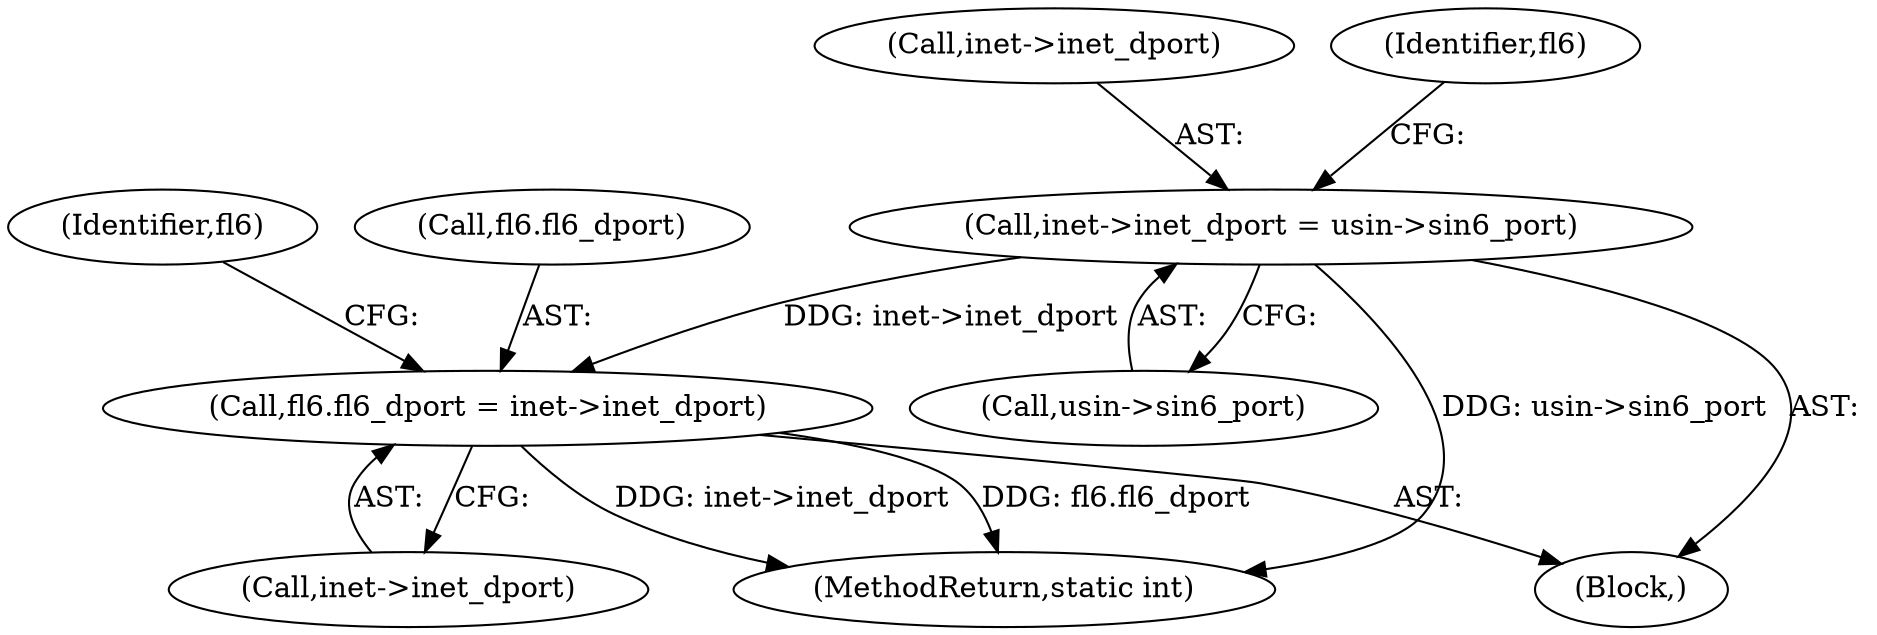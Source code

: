 digraph "0_linux_45f6fad84cc305103b28d73482b344d7f5b76f39_4@pointer" {
"1000471" [label="(Call,fl6.fl6_dport = inet->inet_dport)"];
"1000429" [label="(Call,inet->inet_dport = usin->sin6_port)"];
"1000472" [label="(Call,fl6.fl6_dport)"];
"1000433" [label="(Call,usin->sin6_port)"];
"1000475" [label="(Call,inet->inet_dport)"];
"1000471" [label="(Call,fl6.fl6_dport = inet->inet_dport)"];
"1000429" [label="(Call,inet->inet_dport = usin->sin6_port)"];
"1000108" [label="(Block,)"];
"1000597" [label="(MethodReturn,static int)"];
"1000430" [label="(Call,inet->inet_dport)"];
"1000438" [label="(Identifier,fl6)"];
"1000480" [label="(Identifier,fl6)"];
"1000471" -> "1000108"  [label="AST: "];
"1000471" -> "1000475"  [label="CFG: "];
"1000472" -> "1000471"  [label="AST: "];
"1000475" -> "1000471"  [label="AST: "];
"1000480" -> "1000471"  [label="CFG: "];
"1000471" -> "1000597"  [label="DDG: fl6.fl6_dport"];
"1000471" -> "1000597"  [label="DDG: inet->inet_dport"];
"1000429" -> "1000471"  [label="DDG: inet->inet_dport"];
"1000429" -> "1000108"  [label="AST: "];
"1000429" -> "1000433"  [label="CFG: "];
"1000430" -> "1000429"  [label="AST: "];
"1000433" -> "1000429"  [label="AST: "];
"1000438" -> "1000429"  [label="CFG: "];
"1000429" -> "1000597"  [label="DDG: usin->sin6_port"];
}
